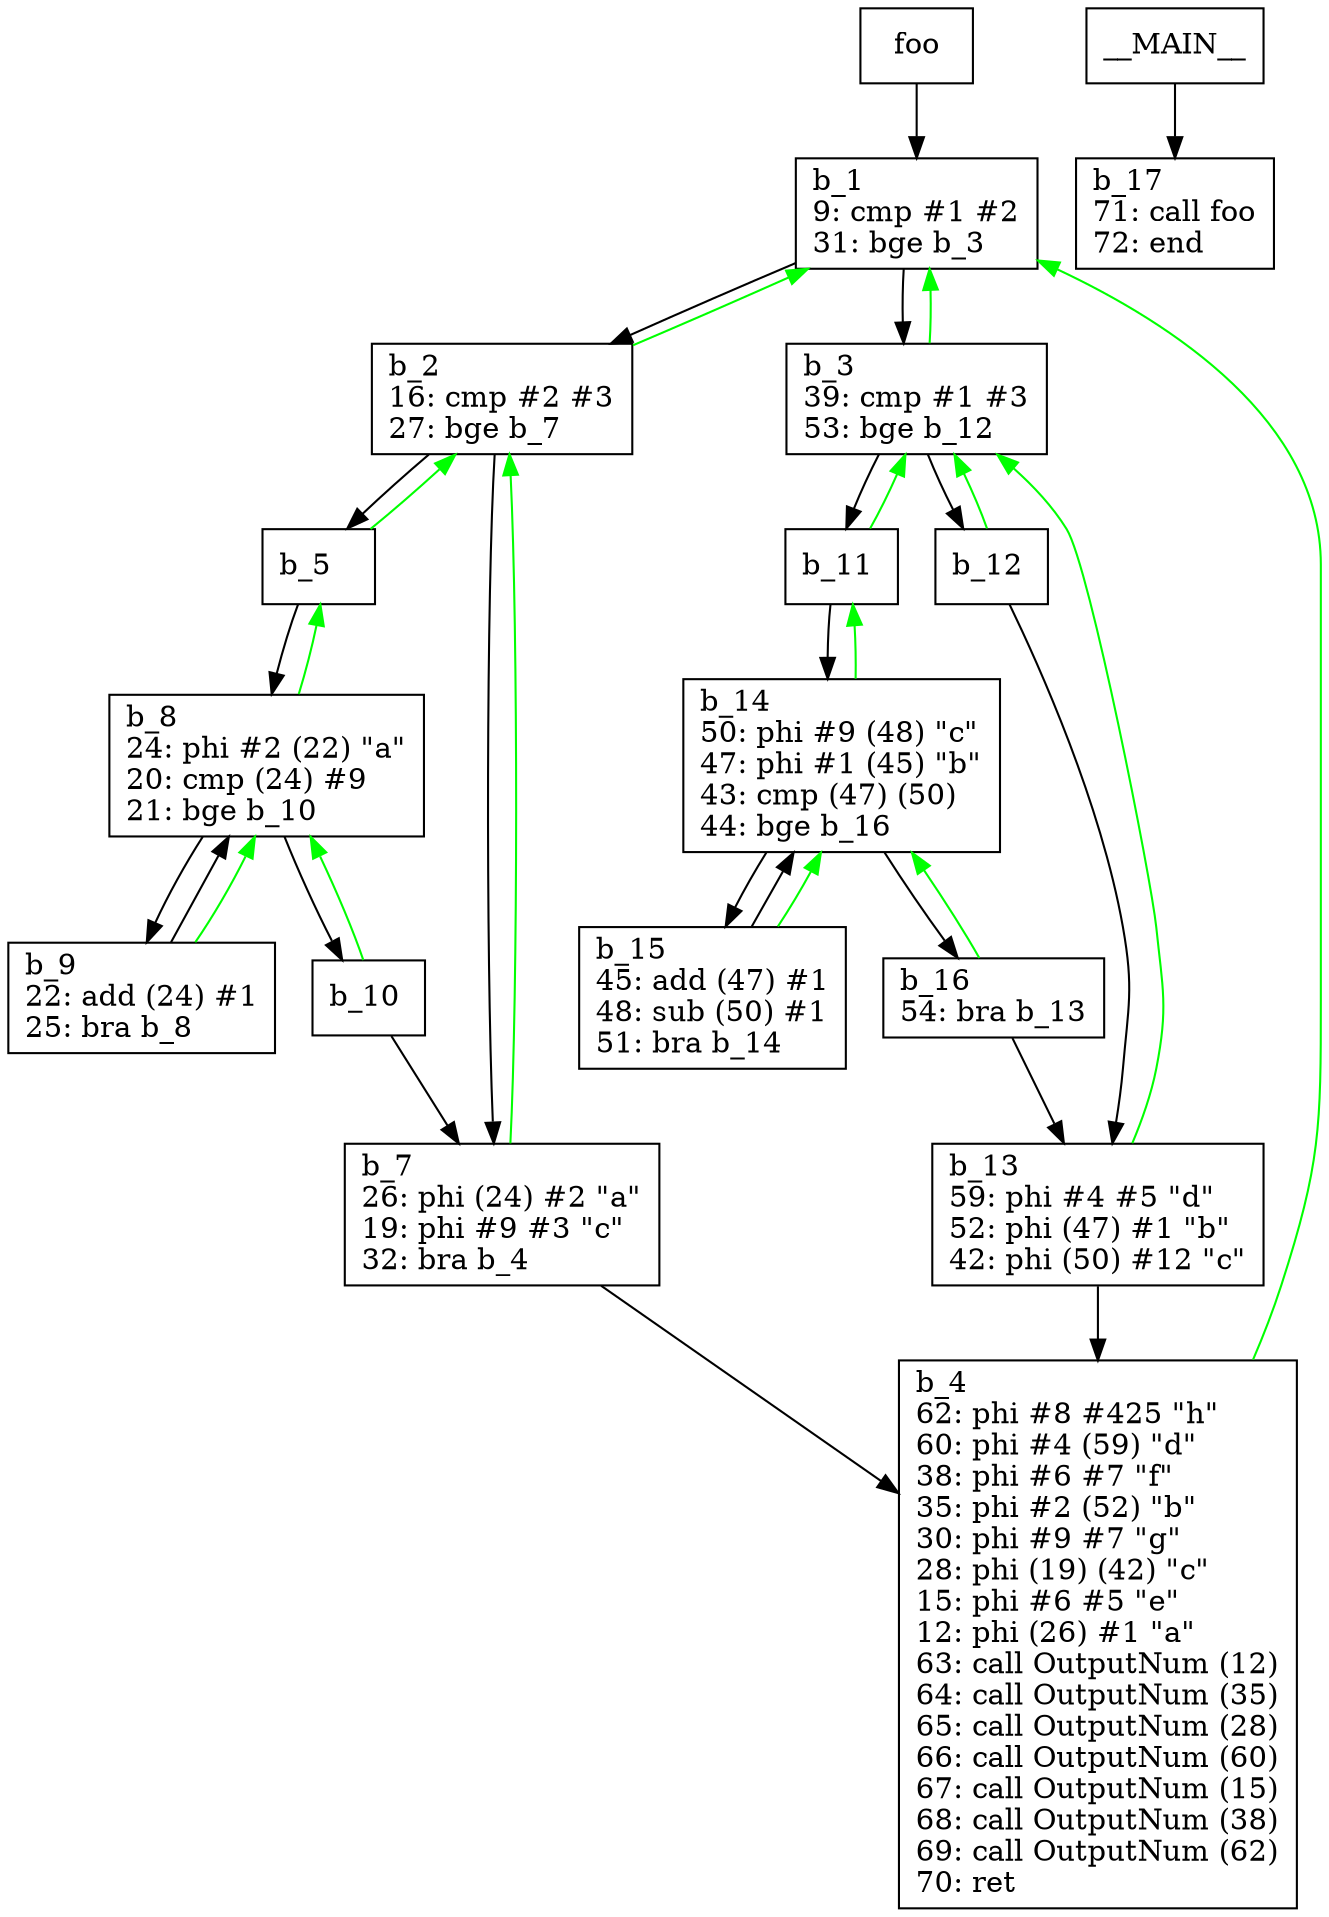 digraph Computation {
node [shape=box];
foo -> b_1;
b_1 [label="b_1\l9: cmp #1 #2\l31: bge b_3\l"]
b_1 -> b_2;
b_2 [label="b_2\l16: cmp #2 #3\l27: bge b_7\l"]
b_2 -> b_5;
b_5 [label="b_5\l"]
b_5 -> b_8;
b_8 [label="b_8\l24: phi #2 (22) \"a\"\l20: cmp (24) #9\l21: bge b_10\l"]
b_8 -> b_9;
b_9 [label="b_9\l22: add (24) #1\l25: bra b_8\l"]
b_9 -> b_8;
b_9 -> b_8[color="green"];
b_8 -> b_10;
b_10 [label="b_10\l"]
b_10 -> b_7;
b_7 [label="b_7\l26: phi (24) #2 \"a\"\l19: phi #9 #3 \"c\"\l32: bra b_4\l"]
b_7 -> b_4;
b_4 [label="b_4\l62: phi #8 #425 \"h\"\l60: phi #4 (59) \"d\"\l38: phi #6 #7 \"f\"\l35: phi #2 (52) \"b\"\l30: phi #9 #7 \"g\"\l28: phi (19) (42) \"c\"\l15: phi #6 #5 \"e\"\l12: phi (26) #1 \"a\"\l63: call OutputNum (12)\l64: call OutputNum (35)\l65: call OutputNum (28)\l66: call OutputNum (60)\l67: call OutputNum (15)\l68: call OutputNum (38)\l69: call OutputNum (62)\l70: ret \l"]
b_4 -> b_1[color="green"];
b_7 -> b_2[color="green"];
b_10 -> b_8[color="green"];
b_8 -> b_5[color="green"];
b_5 -> b_2[color="green"];
b_2 -> b_7;
b_2 -> b_1[color="green"];
b_1 -> b_3;
b_3 [label="b_3\l39: cmp #1 #3\l53: bge b_12\l"]
b_3 -> b_11;
b_11 [label="b_11\l"]
b_11 -> b_14;
b_14 [label="b_14\l50: phi #9 (48) \"c\"\l47: phi #1 (45) \"b\"\l43: cmp (47) (50)\l44: bge b_16\l"]
b_14 -> b_15;
b_15 [label="b_15\l45: add (47) #1\l48: sub (50) #1\l51: bra b_14\l"]
b_15 -> b_14;
b_15 -> b_14[color="green"];
b_14 -> b_16;
b_16 [label="b_16\l54: bra b_13\l"]
b_16 -> b_13;
b_13 [label="b_13\l59: phi #4 #5 \"d\"\l52: phi (47) #1 \"b\"\l42: phi (50) #12 \"c\"\l"]
b_13 -> b_4;
b_13 -> b_3[color="green"];
b_16 -> b_14[color="green"];
b_14 -> b_11[color="green"];
b_11 -> b_3[color="green"];
b_3 -> b_12;
b_12 [label="b_12\l"]
b_12 -> b_13;
b_12 -> b_3[color="green"];
b_3 -> b_1[color="green"];
__MAIN__ -> b_17;
b_17 [label="b_17\l71: call foo\l72: end\l"]
}